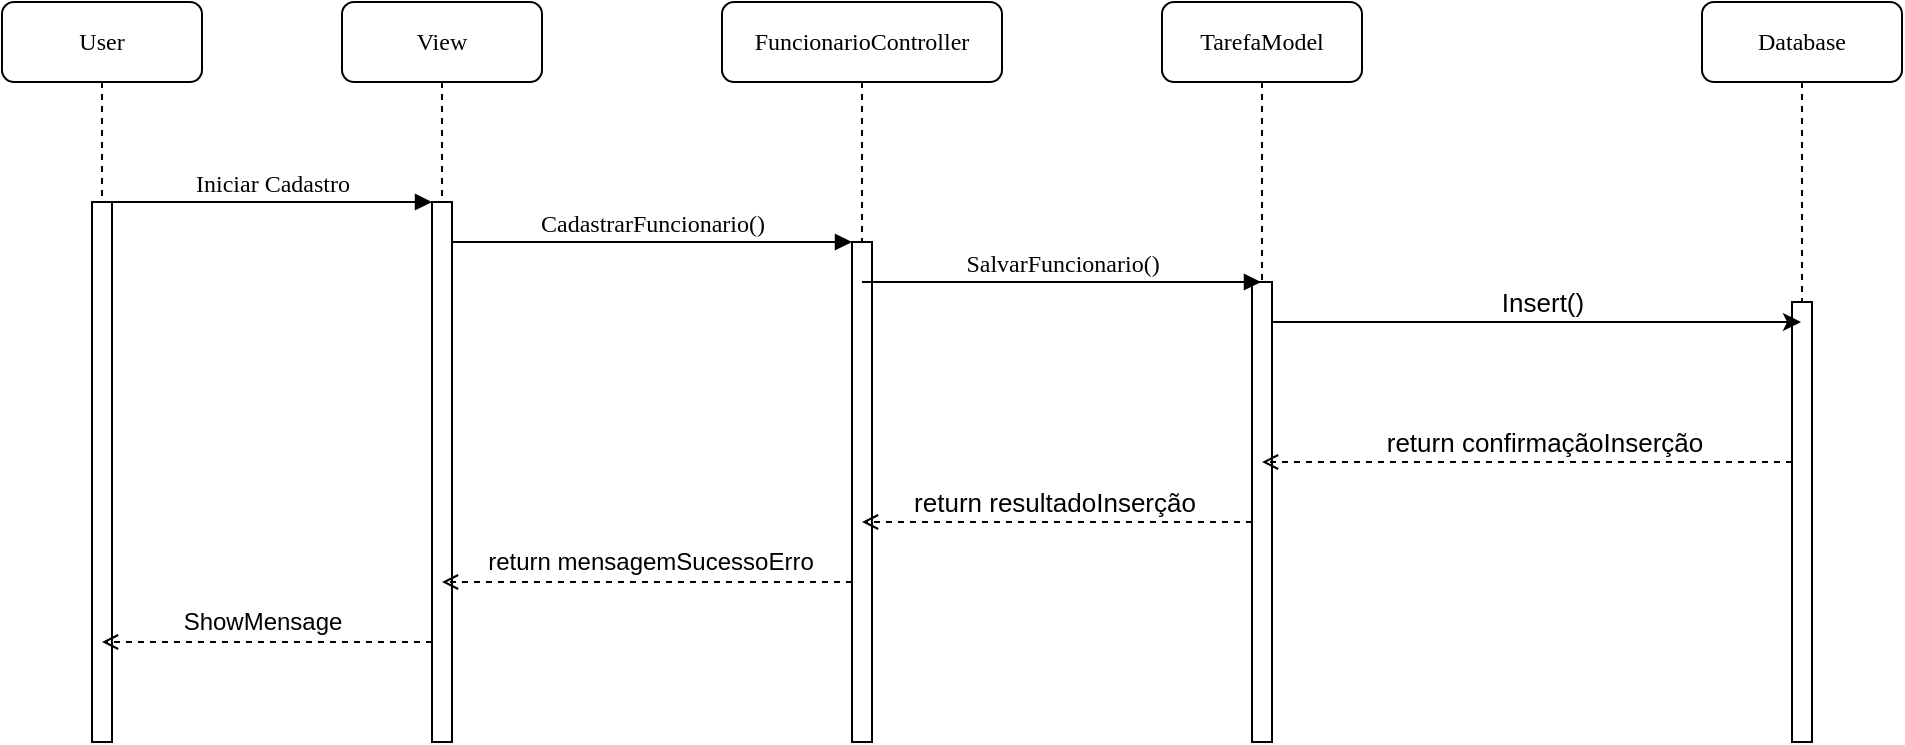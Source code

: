 <mxfile version="24.8.3">
  <diagram name="Page-1" id="13e1069c-82ec-6db2-03f1-153e76fe0fe0">
    <mxGraphModel dx="1481" dy="771" grid="1" gridSize="10" guides="1" tooltips="1" connect="1" arrows="1" fold="1" page="1" pageScale="1" pageWidth="1100" pageHeight="850" background="none" math="0" shadow="0">
      <root>
        <mxCell id="0" />
        <mxCell id="1" parent="0" />
        <mxCell id="lqUIFnJZhSMo4lny574f-1" value="View" style="shape=umlLifeline;perimeter=lifelinePerimeter;whiteSpace=wrap;html=1;container=1;collapsible=0;recursiveResize=0;outlineConnect=0;rounded=1;shadow=0;comic=0;labelBackgroundColor=none;strokeWidth=1;fontFamily=Verdana;fontSize=12;align=center;" vertex="1" parent="1">
          <mxGeometry x="200" y="80" width="100" height="370" as="geometry" />
        </mxCell>
        <mxCell id="lqUIFnJZhSMo4lny574f-2" value="" style="html=1;points=[];perimeter=orthogonalPerimeter;rounded=0;shadow=0;comic=0;labelBackgroundColor=none;strokeWidth=1;fontFamily=Verdana;fontSize=12;align=center;" vertex="1" parent="lqUIFnJZhSMo4lny574f-1">
          <mxGeometry x="45" y="100" width="10" height="270" as="geometry" />
        </mxCell>
        <mxCell id="lqUIFnJZhSMo4lny574f-3" value="FuncionarioController " style="shape=umlLifeline;perimeter=lifelinePerimeter;whiteSpace=wrap;html=1;container=1;collapsible=0;recursiveResize=0;outlineConnect=0;rounded=1;shadow=0;comic=0;labelBackgroundColor=none;strokeWidth=1;fontFamily=Verdana;fontSize=12;align=center;" vertex="1" parent="1">
          <mxGeometry x="390" y="80" width="140" height="370" as="geometry" />
        </mxCell>
        <mxCell id="lqUIFnJZhSMo4lny574f-4" value="" style="html=1;points=[];perimeter=orthogonalPerimeter;rounded=0;shadow=0;comic=0;labelBackgroundColor=none;strokeWidth=1;fontFamily=Verdana;fontSize=12;align=center;" vertex="1" parent="lqUIFnJZhSMo4lny574f-3">
          <mxGeometry x="65" y="120" width="10" height="250" as="geometry" />
        </mxCell>
        <mxCell id="lqUIFnJZhSMo4lny574f-5" value="TarefaModel " style="shape=umlLifeline;perimeter=lifelinePerimeter;whiteSpace=wrap;html=1;container=1;collapsible=0;recursiveResize=0;outlineConnect=0;rounded=1;shadow=0;comic=0;labelBackgroundColor=none;strokeWidth=1;fontFamily=Verdana;fontSize=12;align=center;" vertex="1" parent="1">
          <mxGeometry x="610" y="80" width="100" height="370" as="geometry" />
        </mxCell>
        <mxCell id="lqUIFnJZhSMo4lny574f-6" value="" style="html=1;points=[];perimeter=orthogonalPerimeter;rounded=0;shadow=0;comic=0;labelBackgroundColor=none;strokeWidth=1;fontFamily=Verdana;fontSize=12;align=center;" vertex="1" parent="lqUIFnJZhSMo4lny574f-5">
          <mxGeometry x="45" y="140" width="10" height="230" as="geometry" />
        </mxCell>
        <mxCell id="lqUIFnJZhSMo4lny574f-7" value="Database " style="shape=umlLifeline;perimeter=lifelinePerimeter;whiteSpace=wrap;html=1;container=1;collapsible=0;recursiveResize=0;outlineConnect=0;rounded=1;shadow=0;comic=0;labelBackgroundColor=none;strokeWidth=1;fontFamily=Verdana;fontSize=12;align=center;" vertex="1" parent="1">
          <mxGeometry x="880" y="80" width="100" height="370" as="geometry" />
        </mxCell>
        <mxCell id="lqUIFnJZhSMo4lny574f-8" value="" style="html=1;points=[];perimeter=orthogonalPerimeter;rounded=0;shadow=0;comic=0;labelBackgroundColor=none;strokeWidth=1;fontFamily=Verdana;fontSize=12;align=center;" vertex="1" parent="lqUIFnJZhSMo4lny574f-7">
          <mxGeometry x="45" y="150" width="10" height="220" as="geometry" />
        </mxCell>
        <mxCell id="lqUIFnJZhSMo4lny574f-10" value="User" style="shape=umlLifeline;perimeter=lifelinePerimeter;whiteSpace=wrap;html=1;container=1;collapsible=0;recursiveResize=0;outlineConnect=0;rounded=1;shadow=0;comic=0;labelBackgroundColor=none;strokeWidth=1;fontFamily=Verdana;fontSize=12;align=center;" vertex="1" parent="1">
          <mxGeometry x="30" y="80" width="100" height="370" as="geometry" />
        </mxCell>
        <mxCell id="lqUIFnJZhSMo4lny574f-11" value="" style="html=1;points=[];perimeter=orthogonalPerimeter;rounded=0;shadow=0;comic=0;labelBackgroundColor=none;strokeWidth=1;fontFamily=Verdana;fontSize=12;align=center;" vertex="1" parent="lqUIFnJZhSMo4lny574f-10">
          <mxGeometry x="45" y="100" width="10" height="270" as="geometry" />
        </mxCell>
        <mxCell id="lqUIFnJZhSMo4lny574f-12" value="SalvarFuncionario()" style="html=1;verticalAlign=bottom;endArrow=block;labelBackgroundColor=none;fontFamily=Verdana;fontSize=12;edgeStyle=elbowEdgeStyle;elbow=vertical;" edge="1" parent="1" source="lqUIFnJZhSMo4lny574f-3" target="lqUIFnJZhSMo4lny574f-5">
          <mxGeometry relative="1" as="geometry">
            <mxPoint x="510" y="220" as="sourcePoint" />
            <Array as="points">
              <mxPoint x="580" y="220" />
              <mxPoint x="600" y="240" />
            </Array>
          </mxGeometry>
        </mxCell>
        <mxCell id="lqUIFnJZhSMo4lny574f-13" value="Iniciar Cadastro" style="html=1;verticalAlign=bottom;endArrow=block;entryX=0;entryY=0;labelBackgroundColor=none;fontFamily=Verdana;fontSize=12;edgeStyle=elbowEdgeStyle;elbow=vertical;" edge="1" parent="1" source="lqUIFnJZhSMo4lny574f-11" target="lqUIFnJZhSMo4lny574f-2">
          <mxGeometry relative="1" as="geometry">
            <mxPoint x="220" y="190" as="sourcePoint" />
          </mxGeometry>
        </mxCell>
        <mxCell id="lqUIFnJZhSMo4lny574f-14" value="CadastrarFuncionario()" style="html=1;verticalAlign=bottom;endArrow=block;entryX=0;entryY=0;labelBackgroundColor=none;fontFamily=Verdana;fontSize=12;edgeStyle=elbowEdgeStyle;elbow=vertical;" edge="1" parent="1" source="lqUIFnJZhSMo4lny574f-2" target="lqUIFnJZhSMo4lny574f-4">
          <mxGeometry relative="1" as="geometry">
            <mxPoint x="370" y="200" as="sourcePoint" />
          </mxGeometry>
        </mxCell>
        <mxCell id="lqUIFnJZhSMo4lny574f-17" style="edgeStyle=orthogonalEdgeStyle;rounded=0;orthogonalLoop=1;jettySize=auto;html=1;dashed=1;endArrow=open;endFill=0;" edge="1" parent="1" source="lqUIFnJZhSMo4lny574f-8" target="lqUIFnJZhSMo4lny574f-5">
          <mxGeometry relative="1" as="geometry">
            <Array as="points">
              <mxPoint x="800" y="310" />
              <mxPoint x="800" y="310" />
            </Array>
          </mxGeometry>
        </mxCell>
        <mxCell id="lqUIFnJZhSMo4lny574f-36" value="return confirmaçãoInserção" style="edgeLabel;html=1;align=center;verticalAlign=middle;resizable=0;points=[];fontSize=13;" vertex="1" connectable="0" parent="lqUIFnJZhSMo4lny574f-17">
          <mxGeometry x="0.134" y="2" relative="1" as="geometry">
            <mxPoint x="26" y="-12" as="offset" />
          </mxGeometry>
        </mxCell>
        <mxCell id="lqUIFnJZhSMo4lny574f-27" style="edgeStyle=orthogonalEdgeStyle;rounded=0;orthogonalLoop=1;jettySize=auto;html=1;dashed=1;endArrow=open;endFill=0;" edge="1" parent="1" source="lqUIFnJZhSMo4lny574f-6" target="lqUIFnJZhSMo4lny574f-3">
          <mxGeometry relative="1" as="geometry">
            <Array as="points">
              <mxPoint x="560" y="340" />
              <mxPoint x="560" y="340" />
            </Array>
          </mxGeometry>
        </mxCell>
        <mxCell id="lqUIFnJZhSMo4lny574f-28" value="return resultadoInserção" style="edgeLabel;html=1;align=center;verticalAlign=middle;resizable=0;points=[];fontSize=13;" vertex="1" connectable="0" parent="lqUIFnJZhSMo4lny574f-27">
          <mxGeometry x="0.02" y="-7" relative="1" as="geometry">
            <mxPoint y="-3" as="offset" />
          </mxGeometry>
        </mxCell>
        <mxCell id="lqUIFnJZhSMo4lny574f-29" style="edgeStyle=orthogonalEdgeStyle;rounded=0;orthogonalLoop=1;jettySize=auto;html=1;dashed=1;endArrow=open;endFill=0;" edge="1" parent="1" source="lqUIFnJZhSMo4lny574f-4" target="lqUIFnJZhSMo4lny574f-1">
          <mxGeometry relative="1" as="geometry">
            <Array as="points">
              <mxPoint x="350" y="370" />
              <mxPoint x="350" y="370" />
            </Array>
          </mxGeometry>
        </mxCell>
        <mxCell id="lqUIFnJZhSMo4lny574f-30" value="return mensagemSucessoErro" style="edgeLabel;html=1;align=center;verticalAlign=middle;resizable=0;points=[];fontSize=12;" vertex="1" connectable="0" parent="lqUIFnJZhSMo4lny574f-29">
          <mxGeometry x="-0.273" y="1" relative="1" as="geometry">
            <mxPoint x="-27" y="-11" as="offset" />
          </mxGeometry>
        </mxCell>
        <mxCell id="lqUIFnJZhSMo4lny574f-31" style="edgeStyle=orthogonalEdgeStyle;rounded=0;orthogonalLoop=1;jettySize=auto;html=1;dashed=1;endArrow=open;endFill=0;" edge="1" parent="1" source="lqUIFnJZhSMo4lny574f-2" target="lqUIFnJZhSMo4lny574f-10">
          <mxGeometry relative="1" as="geometry">
            <Array as="points">
              <mxPoint x="170" y="400" />
              <mxPoint x="170" y="400" />
            </Array>
          </mxGeometry>
        </mxCell>
        <mxCell id="lqUIFnJZhSMo4lny574f-32" value="ShowMensage" style="edgeLabel;html=1;align=center;verticalAlign=middle;resizable=0;points=[];fontSize=12;" vertex="1" connectable="0" parent="lqUIFnJZhSMo4lny574f-31">
          <mxGeometry x="-0.156" y="-4" relative="1" as="geometry">
            <mxPoint x="-16" y="-6" as="offset" />
          </mxGeometry>
        </mxCell>
        <mxCell id="lqUIFnJZhSMo4lny574f-34" style="edgeStyle=orthogonalEdgeStyle;rounded=0;orthogonalLoop=1;jettySize=auto;html=1;" edge="1" parent="1" source="lqUIFnJZhSMo4lny574f-6" target="lqUIFnJZhSMo4lny574f-7">
          <mxGeometry relative="1" as="geometry">
            <Array as="points">
              <mxPoint x="800" y="240" />
              <mxPoint x="800" y="240" />
            </Array>
          </mxGeometry>
        </mxCell>
        <mxCell id="lqUIFnJZhSMo4lny574f-35" value="Insert()" style="edgeLabel;html=1;align=center;verticalAlign=middle;resizable=0;points=[];fontSize=13;" vertex="1" connectable="0" parent="lqUIFnJZhSMo4lny574f-34">
          <mxGeometry x="-0.44" y="2" relative="1" as="geometry">
            <mxPoint x="61" y="-8" as="offset" />
          </mxGeometry>
        </mxCell>
      </root>
    </mxGraphModel>
  </diagram>
</mxfile>
